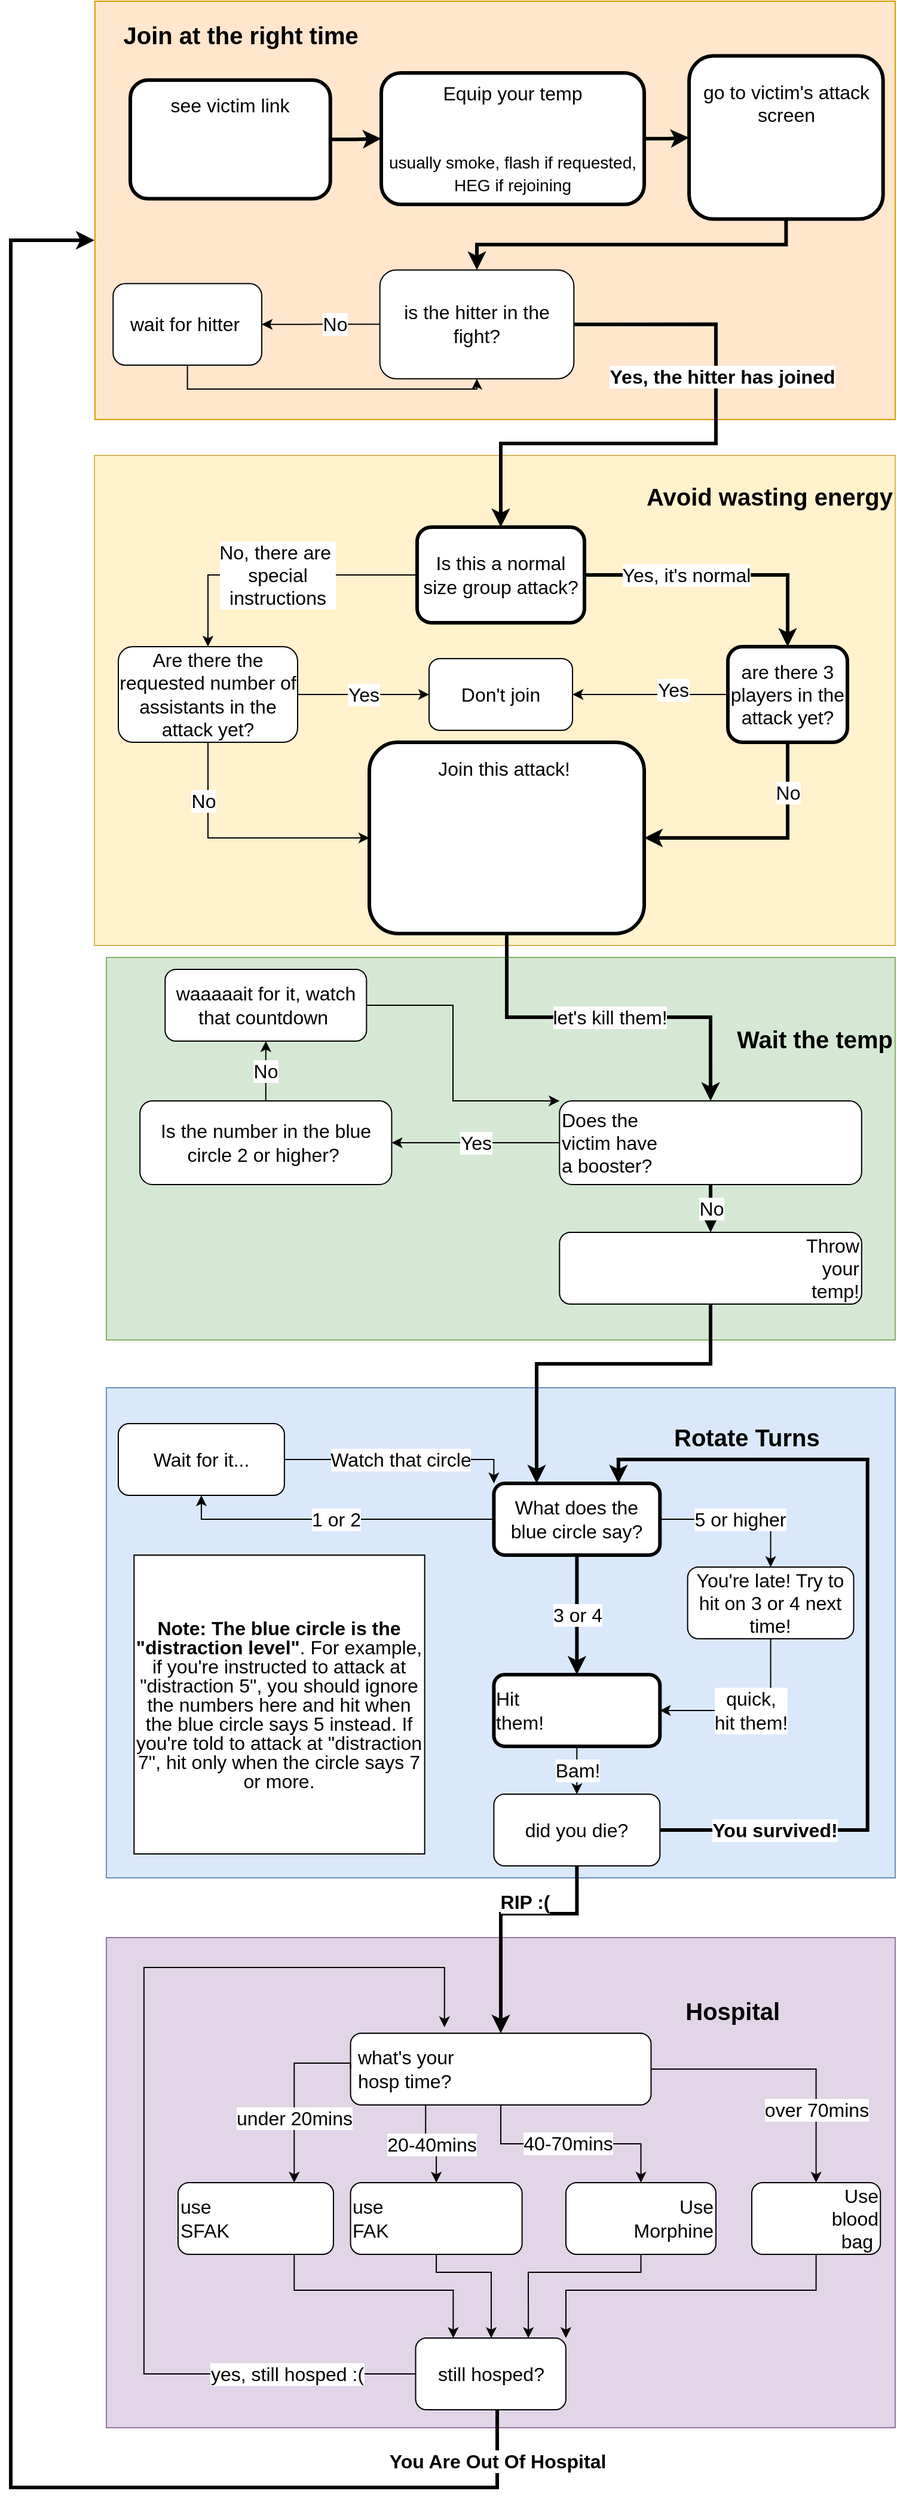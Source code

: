 <mxfile version="15.8.6" type="github">
  <diagram id="C5RBs43oDa-KdzZeNtuy" name="Page-1">
    <mxGraphModel dx="1382" dy="773" grid="1" gridSize="10" guides="1" tooltips="1" connect="1" arrows="1" fold="1" page="1" pageScale="1" pageWidth="827" pageHeight="1169" math="0" shadow="0">
      <root>
        <mxCell id="WIyWlLk6GJQsqaUBKTNV-0" />
        <mxCell id="WIyWlLk6GJQsqaUBKTNV-1" parent="WIyWlLk6GJQsqaUBKTNV-0" />
        <mxCell id="d0LsyiPQaal6j7EJQ6Qx-81" value="" style="group;fontSize=16;labelBackgroundColor=none;strokeColor=none;" parent="WIyWlLk6GJQsqaUBKTNV-1" vertex="1" connectable="0">
          <mxGeometry x="120" y="40" width="700" height="330" as="geometry" />
        </mxCell>
        <mxCell id="d0LsyiPQaal6j7EJQ6Qx-29" value="&lt;div style=&quot;text-align: center&quot;&gt;&lt;b style=&quot;font-size: 20px&quot;&gt;&amp;nbsp; &amp;nbsp; Join at the right time&lt;/b&gt;&lt;/div&gt;&lt;div style=&quot;text-align: center&quot;&gt;&lt;br&gt;&lt;/div&gt;&lt;br&gt;&lt;br&gt;&lt;br&gt;&lt;br&gt;&lt;br&gt;&lt;br&gt;&lt;br&gt;&lt;br&gt;&lt;br&gt;&lt;br&gt;&lt;br&gt;&lt;div style=&quot;text-align: center&quot;&gt;&lt;span style=&quot;font-size: 20px&quot;&gt;&lt;b&gt;&lt;br&gt;&lt;/b&gt;&lt;/span&gt;&lt;/div&gt;&lt;br&gt;&lt;div style=&quot;text-align: center&quot;&gt;&lt;br&gt;&lt;/div&gt;" style="rounded=0;whiteSpace=wrap;html=1;align=left;fontSize=16;labelBackgroundColor=none;labelBorderColor=none;fillColor=#ffe6cc;strokeColor=#d79b00;" parent="d0LsyiPQaal6j7EJQ6Qx-81" vertex="1">
          <mxGeometry x="30.43" y="-20" width="669.57" height="350" as="geometry" />
        </mxCell>
        <mxCell id="d0LsyiPQaal6j7EJQ6Qx-95" style="edgeStyle=orthogonalEdgeStyle;rounded=0;orthogonalLoop=1;jettySize=auto;html=1;labelBackgroundColor=#FFCE9F;fontSize=14;fontColor=default;strokeWidth=3;" parent="d0LsyiPQaal6j7EJQ6Qx-81" source="WIyWlLk6GJQsqaUBKTNV-3" target="d0LsyiPQaal6j7EJQ6Qx-94" edge="1">
          <mxGeometry relative="1" as="geometry" />
        </mxCell>
        <mxCell id="WIyWlLk6GJQsqaUBKTNV-3" value="see victim link&lt;br style=&quot;font-size: 16px&quot;&gt;&lt;br style=&quot;font-size: 16px&quot;&gt;&lt;br style=&quot;font-size: 16px&quot;&gt;&lt;br style=&quot;font-size: 16px&quot;&gt;" style="rounded=1;whiteSpace=wrap;html=1;fontSize=16;glass=0;strokeWidth=3;shadow=0;" parent="d0LsyiPQaal6j7EJQ6Qx-81" vertex="1">
          <mxGeometry x="60" y="46" width="167.39" height="99.31" as="geometry" />
        </mxCell>
        <mxCell id="d0LsyiPQaal6j7EJQ6Qx-0" value="go to victim&#39;s attack screen&lt;br style=&quot;font-size: 16px&quot;&gt;&lt;br style=&quot;font-size: 16px&quot;&gt;&lt;br style=&quot;font-size: 16px&quot;&gt;&lt;br style=&quot;font-size: 16px&quot;&gt;" style="rounded=1;whiteSpace=wrap;html=1;fontSize=16;strokeWidth=3;" parent="d0LsyiPQaal6j7EJQ6Qx-81" vertex="1">
          <mxGeometry x="527.536" y="25.759" width="162.319" height="136.552" as="geometry" />
        </mxCell>
        <mxCell id="d0LsyiPQaal6j7EJQ6Qx-3" value="is the hitter in the fight?" style="rounded=1;whiteSpace=wrap;html=1;fontSize=16;" parent="d0LsyiPQaal6j7EJQ6Qx-81" vertex="1">
          <mxGeometry x="268.841" y="204.828" width="162.319" height="91.034" as="geometry" />
        </mxCell>
        <mxCell id="d0LsyiPQaal6j7EJQ6Qx-5" style="edgeStyle=orthogonalEdgeStyle;rounded=0;orthogonalLoop=1;jettySize=auto;html=1;entryX=0.5;entryY=0;entryDx=0;entryDy=0;exitX=0.5;exitY=1;exitDx=0;exitDy=0;fontSize=16;strokeWidth=3;" parent="d0LsyiPQaal6j7EJQ6Qx-81" source="d0LsyiPQaal6j7EJQ6Qx-0" target="d0LsyiPQaal6j7EJQ6Qx-3" edge="1">
          <mxGeometry relative="1" as="geometry" />
        </mxCell>
        <mxCell id="d0LsyiPQaal6j7EJQ6Qx-8" style="edgeStyle=orthogonalEdgeStyle;rounded=0;orthogonalLoop=1;jettySize=auto;html=1;entryX=0.5;entryY=1;entryDx=0;entryDy=0;exitX=0.5;exitY=1;exitDx=0;exitDy=0;fontSize=16;" parent="d0LsyiPQaal6j7EJQ6Qx-81" source="d0LsyiPQaal6j7EJQ6Qx-6" target="d0LsyiPQaal6j7EJQ6Qx-3" edge="1">
          <mxGeometry relative="1" as="geometry" />
        </mxCell>
        <mxCell id="d0LsyiPQaal6j7EJQ6Qx-6" value="wait for hitter&amp;nbsp;" style="rounded=1;whiteSpace=wrap;html=1;fontSize=16;" parent="d0LsyiPQaal6j7EJQ6Qx-81" vertex="1">
          <mxGeometry x="45.65" y="216.207" width="124.35" height="68.276" as="geometry" />
        </mxCell>
        <object label="No" No="" id="d0LsyiPQaal6j7EJQ6Qx-7">
          <mxCell style="edgeStyle=orthogonalEdgeStyle;rounded=0;orthogonalLoop=1;jettySize=auto;html=1;fontSize=16;" parent="d0LsyiPQaal6j7EJQ6Qx-81" source="d0LsyiPQaal6j7EJQ6Qx-3" target="d0LsyiPQaal6j7EJQ6Qx-6" edge="1">
            <mxGeometry x="-0.234" relative="1" as="geometry">
              <mxPoint as="offset" />
            </mxGeometry>
          </mxCell>
        </object>
        <mxCell id="d0LsyiPQaal6j7EJQ6Qx-96" value="" style="edgeStyle=orthogonalEdgeStyle;rounded=0;orthogonalLoop=1;jettySize=auto;html=1;labelBackgroundColor=#FFCE9F;fontSize=14;fontColor=default;strokeWidth=3;" parent="d0LsyiPQaal6j7EJQ6Qx-81" source="d0LsyiPQaal6j7EJQ6Qx-94" target="d0LsyiPQaal6j7EJQ6Qx-0" edge="1">
          <mxGeometry relative="1" as="geometry" />
        </mxCell>
        <mxCell id="d0LsyiPQaal6j7EJQ6Qx-94" value="Equip your temp&lt;br&gt;&lt;br&gt;&lt;br&gt;&lt;font style=&quot;font-size: 14px&quot;&gt;usually smoke, flash if requested, HEG if rejoining&lt;/font&gt;" style="rounded=1;whiteSpace=wrap;html=1;labelBackgroundColor=none;labelBorderColor=none;fontSize=16;fontColor=default;strokeColor=default;strokeWidth=3;" parent="d0LsyiPQaal6j7EJQ6Qx-81" vertex="1">
          <mxGeometry x="270" y="40" width="220" height="110" as="geometry" />
        </mxCell>
        <mxCell id="d0LsyiPQaal6j7EJQ6Qx-31" value="&lt;b style=&quot;font-size: 20px&quot;&gt;Avoid wasting energy&lt;br&gt;&lt;br&gt;&lt;br&gt;&amp;nbsp; &amp;nbsp; &amp;nbsp;&lt;br&gt;&lt;/b&gt;&lt;br style=&quot;font-size: 16px&quot;&gt;&lt;br style=&quot;font-size: 16px&quot;&gt;&lt;br style=&quot;font-size: 16px&quot;&gt;&lt;br style=&quot;font-size: 16px&quot;&gt;&lt;br style=&quot;font-size: 16px&quot;&gt;&lt;br style=&quot;font-size: 16px&quot;&gt;&lt;br style=&quot;font-size: 16px&quot;&gt;&lt;br style=&quot;font-size: 16px&quot;&gt;&lt;br style=&quot;font-size: 16px&quot;&gt;&lt;br style=&quot;font-size: 16px&quot;&gt;&lt;br style=&quot;font-size: 16px&quot;&gt;&lt;br style=&quot;font-size: 16px&quot;&gt;&lt;br style=&quot;font-size: 16px&quot;&gt;&lt;br style=&quot;font-size: 16px&quot;&gt;" style="rounded=0;whiteSpace=wrap;html=1;align=right;fontSize=16;fillColor=#fff2cc;strokeColor=#d6b656;" parent="WIyWlLk6GJQsqaUBKTNV-1" vertex="1">
          <mxGeometry x="150" y="400" width="670" height="410" as="geometry" />
        </mxCell>
        <mxCell id="d0LsyiPQaal6j7EJQ6Qx-10" value="Is this a normal size group attack?" style="rounded=1;whiteSpace=wrap;html=1;fontSize=16;strokeWidth=3;" parent="WIyWlLk6GJQsqaUBKTNV-1" vertex="1">
          <mxGeometry x="420" y="460" width="140" height="80" as="geometry" />
        </mxCell>
        <mxCell id="d0LsyiPQaal6j7EJQ6Qx-13" value="Are there the requested number of assistants in the attack yet?" style="rounded=1;whiteSpace=wrap;html=1;fontSize=16;" parent="WIyWlLk6GJQsqaUBKTNV-1" vertex="1">
          <mxGeometry x="170" y="560" width="150" height="80" as="geometry" />
        </mxCell>
        <mxCell id="d0LsyiPQaal6j7EJQ6Qx-15" value="No, there are&amp;nbsp;&lt;br&gt;special&lt;br&gt;instructions" style="edgeStyle=orthogonalEdgeStyle;rounded=0;orthogonalLoop=1;jettySize=auto;html=1;entryX=0.5;entryY=0;entryDx=0;entryDy=0;exitX=0;exitY=0.5;exitDx=0;exitDy=0;fontSize=16;" parent="WIyWlLk6GJQsqaUBKTNV-1" source="d0LsyiPQaal6j7EJQ6Qx-10" target="d0LsyiPQaal6j7EJQ6Qx-13" edge="1">
          <mxGeometry relative="1" as="geometry">
            <mxPoint x="330" y="570" as="targetPoint" />
            <mxPoint x="445" y="510" as="sourcePoint" />
            <Array as="points">
              <mxPoint x="245" y="500" />
            </Array>
          </mxGeometry>
        </mxCell>
        <mxCell id="d0LsyiPQaal6j7EJQ6Qx-14" value="are there 3 players in the attack yet?" style="rounded=1;whiteSpace=wrap;html=1;fontSize=16;strokeWidth=3;" parent="WIyWlLk6GJQsqaUBKTNV-1" vertex="1">
          <mxGeometry x="680" y="560" width="100" height="80" as="geometry" />
        </mxCell>
        <mxCell id="d0LsyiPQaal6j7EJQ6Qx-16" style="edgeStyle=orthogonalEdgeStyle;rounded=0;orthogonalLoop=1;jettySize=auto;html=1;exitX=1;exitY=0.5;exitDx=0;exitDy=0;fontSize=16;strokeWidth=3;" parent="WIyWlLk6GJQsqaUBKTNV-1" source="d0LsyiPQaal6j7EJQ6Qx-10" target="d0LsyiPQaal6j7EJQ6Qx-14" edge="1">
          <mxGeometry relative="1" as="geometry" />
        </mxCell>
        <mxCell id="d0LsyiPQaal6j7EJQ6Qx-18" value="Yes, it&#39;s normal" style="edgeLabel;html=1;align=center;verticalAlign=middle;resizable=0;points=[];fontSize=16;" parent="d0LsyiPQaal6j7EJQ6Qx-16" vertex="1" connectable="0">
          <mxGeometry x="-0.267" relative="1" as="geometry">
            <mxPoint as="offset" />
          </mxGeometry>
        </mxCell>
        <mxCell id="d0LsyiPQaal6j7EJQ6Qx-20" value="Don&#39;t join" style="rounded=1;whiteSpace=wrap;html=1;fontSize=16;" parent="WIyWlLk6GJQsqaUBKTNV-1" vertex="1">
          <mxGeometry x="430" y="570" width="120" height="60" as="geometry" />
        </mxCell>
        <mxCell id="d0LsyiPQaal6j7EJQ6Qx-22" value="Yes" style="edgeStyle=orthogonalEdgeStyle;rounded=0;orthogonalLoop=1;jettySize=auto;html=1;entryX=0;entryY=0.5;entryDx=0;entryDy=0;fontSize=16;" parent="WIyWlLk6GJQsqaUBKTNV-1" source="d0LsyiPQaal6j7EJQ6Qx-13" target="d0LsyiPQaal6j7EJQ6Qx-20" edge="1">
          <mxGeometry relative="1" as="geometry" />
        </mxCell>
        <mxCell id="d0LsyiPQaal6j7EJQ6Qx-23" style="edgeStyle=orthogonalEdgeStyle;rounded=0;orthogonalLoop=1;jettySize=auto;html=1;entryX=1;entryY=0.5;entryDx=0;entryDy=0;fontSize=16;" parent="WIyWlLk6GJQsqaUBKTNV-1" source="d0LsyiPQaal6j7EJQ6Qx-14" target="d0LsyiPQaal6j7EJQ6Qx-20" edge="1">
          <mxGeometry relative="1" as="geometry" />
        </mxCell>
        <mxCell id="d0LsyiPQaal6j7EJQ6Qx-24" value="Yes" style="edgeLabel;html=1;align=center;verticalAlign=middle;resizable=0;points=[];fontSize=16;" parent="d0LsyiPQaal6j7EJQ6Qx-23" vertex="1" connectable="0">
          <mxGeometry x="-0.292" y="-4" relative="1" as="geometry">
            <mxPoint as="offset" />
          </mxGeometry>
        </mxCell>
        <mxCell id="d0LsyiPQaal6j7EJQ6Qx-25" value="Join this attack!&amp;nbsp;&lt;br style=&quot;font-size: 16px&quot;&gt;&lt;br style=&quot;font-size: 16px&quot;&gt;&lt;br style=&quot;font-size: 16px&quot;&gt;&lt;br style=&quot;font-size: 16px&quot;&gt;&lt;br style=&quot;font-size: 16px&quot;&gt;&lt;br style=&quot;font-size: 16px&quot;&gt;&lt;br style=&quot;font-size: 16px&quot;&gt;" style="rounded=1;whiteSpace=wrap;html=1;fontSize=16;strokeWidth=3;" parent="WIyWlLk6GJQsqaUBKTNV-1" vertex="1">
          <mxGeometry x="380" y="640" width="230" height="160" as="geometry" />
        </mxCell>
        <mxCell id="d0LsyiPQaal6j7EJQ6Qx-26" style="edgeStyle=orthogonalEdgeStyle;rounded=0;orthogonalLoop=1;jettySize=auto;html=1;entryX=0;entryY=0.5;entryDx=0;entryDy=0;fontSize=16;" parent="WIyWlLk6GJQsqaUBKTNV-1" source="d0LsyiPQaal6j7EJQ6Qx-13" target="d0LsyiPQaal6j7EJQ6Qx-25" edge="1">
          <mxGeometry relative="1" as="geometry">
            <Array as="points">
              <mxPoint x="245" y="720" />
            </Array>
          </mxGeometry>
        </mxCell>
        <mxCell id="d0LsyiPQaal6j7EJQ6Qx-28" value="No" style="edgeLabel;html=1;align=center;verticalAlign=middle;resizable=0;points=[];fontSize=16;" parent="d0LsyiPQaal6j7EJQ6Qx-26" vertex="1" connectable="0">
          <mxGeometry x="-0.543" y="-4" relative="1" as="geometry">
            <mxPoint as="offset" />
          </mxGeometry>
        </mxCell>
        <mxCell id="d0LsyiPQaal6j7EJQ6Qx-27" value="No" style="edgeStyle=orthogonalEdgeStyle;rounded=0;orthogonalLoop=1;jettySize=auto;html=1;fontSize=16;exitX=0.5;exitY=1;exitDx=0;exitDy=0;strokeWidth=3;" parent="WIyWlLk6GJQsqaUBKTNV-1" source="d0LsyiPQaal6j7EJQ6Qx-14" target="d0LsyiPQaal6j7EJQ6Qx-25" edge="1">
          <mxGeometry x="-0.579" relative="1" as="geometry">
            <Array as="points">
              <mxPoint x="730" y="720" />
            </Array>
            <mxPoint as="offset" />
          </mxGeometry>
        </mxCell>
        <mxCell id="d0LsyiPQaal6j7EJQ6Qx-42" value="&lt;b style=&quot;font-size: 20px&quot;&gt;Wait the temp&lt;br&gt;&lt;br&gt;&lt;br&gt;&lt;/b&gt;&lt;br style=&quot;font-size: 16px&quot;&gt;&lt;br style=&quot;font-size: 16px&quot;&gt;&lt;br style=&quot;font-size: 16px&quot;&gt;&lt;br style=&quot;font-size: 16px&quot;&gt;&lt;br style=&quot;font-size: 16px&quot;&gt;&lt;br style=&quot;font-size: 16px&quot;&gt;&lt;br style=&quot;font-size: 16px&quot;&gt;" style="rounded=0;whiteSpace=wrap;html=1;align=right;fontSize=16;fillColor=#d5e8d4;strokeColor=#82b366;" parent="WIyWlLk6GJQsqaUBKTNV-1" vertex="1">
          <mxGeometry x="160" y="820" width="660" height="320" as="geometry" />
        </mxCell>
        <mxCell id="d0LsyiPQaal6j7EJQ6Qx-33" value="Does the &lt;br&gt;victim have &lt;br&gt;a booster?&amp;nbsp;" style="rounded=1;whiteSpace=wrap;html=1;fontSize=16;align=left;" parent="WIyWlLk6GJQsqaUBKTNV-1" vertex="1">
          <mxGeometry x="539.149" y="940" width="252.766" height="70" as="geometry" />
        </mxCell>
        <mxCell id="d0LsyiPQaal6j7EJQ6Qx-34" value="Is the number in the blue circle 2 or higher?&amp;nbsp;" style="rounded=1;whiteSpace=wrap;html=1;fontSize=16;" parent="WIyWlLk6GJQsqaUBKTNV-1" vertex="1">
          <mxGeometry x="188.085" y="940" width="210.638" height="70" as="geometry" />
        </mxCell>
        <mxCell id="d0LsyiPQaal6j7EJQ6Qx-36" value="Yes" style="edgeStyle=orthogonalEdgeStyle;rounded=0;orthogonalLoop=1;jettySize=auto;html=1;entryX=1;entryY=0.5;entryDx=0;entryDy=0;fontSize=16;" parent="WIyWlLk6GJQsqaUBKTNV-1" source="d0LsyiPQaal6j7EJQ6Qx-33" target="d0LsyiPQaal6j7EJQ6Qx-34" edge="1">
          <mxGeometry relative="1" as="geometry" />
        </mxCell>
        <mxCell id="d0LsyiPQaal6j7EJQ6Qx-38" style="edgeStyle=orthogonalEdgeStyle;rounded=0;orthogonalLoop=1;jettySize=auto;html=1;entryX=0;entryY=0;entryDx=0;entryDy=0;fontSize=16;" parent="WIyWlLk6GJQsqaUBKTNV-1" source="d0LsyiPQaal6j7EJQ6Qx-35" target="d0LsyiPQaal6j7EJQ6Qx-33" edge="1">
          <mxGeometry relative="1" as="geometry">
            <Array as="points">
              <mxPoint x="450" y="860" />
              <mxPoint x="450" y="940" />
            </Array>
          </mxGeometry>
        </mxCell>
        <mxCell id="d0LsyiPQaal6j7EJQ6Qx-35" value="waaaaait for it, watch that countdown&amp;nbsp;" style="rounded=1;whiteSpace=wrap;html=1;fontSize=16;" parent="WIyWlLk6GJQsqaUBKTNV-1" vertex="1">
          <mxGeometry x="209.145" y="830" width="168.511" height="60" as="geometry" />
        </mxCell>
        <mxCell id="d0LsyiPQaal6j7EJQ6Qx-37" value="No" style="edgeStyle=orthogonalEdgeStyle;rounded=0;orthogonalLoop=1;jettySize=auto;html=1;entryX=0.5;entryY=1;entryDx=0;entryDy=0;fontSize=16;" parent="WIyWlLk6GJQsqaUBKTNV-1" source="d0LsyiPQaal6j7EJQ6Qx-34" target="d0LsyiPQaal6j7EJQ6Qx-35" edge="1">
          <mxGeometry relative="1" as="geometry" />
        </mxCell>
        <mxCell id="d0LsyiPQaal6j7EJQ6Qx-40" value="Throw &lt;br&gt;your &lt;br&gt;temp!" style="rounded=1;whiteSpace=wrap;html=1;fontSize=16;align=right;" parent="WIyWlLk6GJQsqaUBKTNV-1" vertex="1">
          <mxGeometry x="539.149" y="1050" width="252.766" height="60" as="geometry" />
        </mxCell>
        <mxCell id="d0LsyiPQaal6j7EJQ6Qx-41" value="No" style="edgeStyle=orthogonalEdgeStyle;rounded=0;orthogonalLoop=1;jettySize=auto;html=1;fontSize=16;strokeWidth=3;" parent="WIyWlLk6GJQsqaUBKTNV-1" source="d0LsyiPQaal6j7EJQ6Qx-33" target="d0LsyiPQaal6j7EJQ6Qx-40" edge="1">
          <mxGeometry relative="1" as="geometry" />
        </mxCell>
        <mxCell id="d0LsyiPQaal6j7EJQ6Qx-54" value="&lt;span style=&quot;font-size: 20px&quot;&gt;&lt;b&gt;Rotate Turns&amp;nbsp; &amp;nbsp; &amp;nbsp; &amp;nbsp; &amp;nbsp; &amp;nbsp;&lt;br&gt;&lt;/b&gt;&lt;/span&gt;&lt;br style=&quot;font-size: 16px&quot;&gt;&lt;br style=&quot;font-size: 16px&quot;&gt;&lt;br style=&quot;font-size: 16px&quot;&gt;&lt;br style=&quot;font-size: 16px&quot;&gt;&lt;br style=&quot;font-size: 16px&quot;&gt;&lt;br style=&quot;font-size: 16px&quot;&gt;&lt;br style=&quot;font-size: 16px&quot;&gt;&lt;br style=&quot;font-size: 16px&quot;&gt;&lt;br style=&quot;font-size: 16px&quot;&gt;&lt;br style=&quot;font-size: 16px&quot;&gt;&lt;br style=&quot;font-size: 16px&quot;&gt;&lt;br style=&quot;font-size: 16px&quot;&gt;&lt;br style=&quot;font-size: 16px&quot;&gt;&lt;br style=&quot;font-size: 16px&quot;&gt;&lt;br style=&quot;font-size: 16px&quot;&gt;&lt;br style=&quot;font-size: 16px&quot;&gt;&amp;nbsp; &amp;nbsp; &amp;nbsp; &amp;nbsp; &amp;nbsp; &amp;nbsp; &amp;nbsp;&amp;nbsp;&lt;br style=&quot;font-size: 16px&quot;&gt;" style="rounded=0;whiteSpace=wrap;html=1;align=right;fontSize=16;fillColor=#dae8fc;strokeColor=#6c8ebf;" parent="WIyWlLk6GJQsqaUBKTNV-1" vertex="1">
          <mxGeometry x="160" y="1180" width="660" height="410" as="geometry" />
        </mxCell>
        <mxCell id="d0LsyiPQaal6j7EJQ6Qx-44" value="What does the blue circle say?" style="rounded=1;whiteSpace=wrap;html=1;fontSize=16;strokeWidth=3;" parent="WIyWlLk6GJQsqaUBKTNV-1" vertex="1">
          <mxGeometry x="484.211" y="1260" width="138.947" height="60" as="geometry" />
        </mxCell>
        <mxCell id="d0LsyiPQaal6j7EJQ6Qx-52" value="Watch that circle" style="edgeStyle=orthogonalEdgeStyle;rounded=0;orthogonalLoop=1;jettySize=auto;html=1;entryX=0;entryY=0;entryDx=0;entryDy=0;fontSize=16;" parent="WIyWlLk6GJQsqaUBKTNV-1" source="d0LsyiPQaal6j7EJQ6Qx-46" target="d0LsyiPQaal6j7EJQ6Qx-44" edge="1">
          <mxGeometry relative="1" as="geometry" />
        </mxCell>
        <mxCell id="d0LsyiPQaal6j7EJQ6Qx-46" value="Wait for it..." style="rounded=1;whiteSpace=wrap;html=1;fontSize=16;" parent="WIyWlLk6GJQsqaUBKTNV-1" vertex="1">
          <mxGeometry x="170" y="1210" width="138.947" height="60" as="geometry" />
        </mxCell>
        <mxCell id="d0LsyiPQaal6j7EJQ6Qx-49" value="1 or 2" style="edgeStyle=orthogonalEdgeStyle;rounded=0;orthogonalLoop=1;jettySize=auto;html=1;entryX=0.5;entryY=1;entryDx=0;entryDy=0;fontSize=16;" parent="WIyWlLk6GJQsqaUBKTNV-1" source="d0LsyiPQaal6j7EJQ6Qx-44" target="d0LsyiPQaal6j7EJQ6Qx-46" edge="1">
          <mxGeometry relative="1" as="geometry" />
        </mxCell>
        <mxCell id="d0LsyiPQaal6j7EJQ6Qx-47" value="You&#39;re late! Try to hit on 3 or 4 next time!" style="rounded=1;whiteSpace=wrap;html=1;fontSize=16;" parent="WIyWlLk6GJQsqaUBKTNV-1" vertex="1">
          <mxGeometry x="646.316" y="1330" width="138.947" height="60" as="geometry" />
        </mxCell>
        <mxCell id="d0LsyiPQaal6j7EJQ6Qx-48" value="5 or higher" style="edgeStyle=orthogonalEdgeStyle;rounded=0;orthogonalLoop=1;jettySize=auto;html=1;entryX=0.5;entryY=0;entryDx=0;entryDy=0;exitX=1;exitY=0.5;exitDx=0;exitDy=0;fontSize=16;" parent="WIyWlLk6GJQsqaUBKTNV-1" source="d0LsyiPQaal6j7EJQ6Qx-44" target="d0LsyiPQaal6j7EJQ6Qx-47" edge="1">
          <mxGeometry relative="1" as="geometry" />
        </mxCell>
        <mxCell id="d0LsyiPQaal6j7EJQ6Qx-50" value="Hit &lt;br&gt;them!" style="rounded=1;whiteSpace=wrap;html=1;fontSize=16;align=left;strokeWidth=3;" parent="WIyWlLk6GJQsqaUBKTNV-1" vertex="1">
          <mxGeometry x="484.211" y="1420" width="138.947" height="60" as="geometry" />
        </mxCell>
        <mxCell id="d0LsyiPQaal6j7EJQ6Qx-51" value="3 or 4" style="edgeStyle=orthogonalEdgeStyle;rounded=0;orthogonalLoop=1;jettySize=auto;html=1;fontSize=16;strokeWidth=3;" parent="WIyWlLk6GJQsqaUBKTNV-1" source="d0LsyiPQaal6j7EJQ6Qx-44" target="d0LsyiPQaal6j7EJQ6Qx-50" edge="1">
          <mxGeometry relative="1" as="geometry" />
        </mxCell>
        <mxCell id="d0LsyiPQaal6j7EJQ6Qx-53" value="quick, &lt;br&gt;hit them!" style="edgeStyle=orthogonalEdgeStyle;rounded=0;orthogonalLoop=1;jettySize=auto;html=1;entryX=1;entryY=0.5;entryDx=0;entryDy=0;exitX=0.5;exitY=1;exitDx=0;exitDy=0;fontSize=16;" parent="WIyWlLk6GJQsqaUBKTNV-1" source="d0LsyiPQaal6j7EJQ6Qx-47" target="d0LsyiPQaal6j7EJQ6Qx-50" edge="1">
          <mxGeometry relative="1" as="geometry" />
        </mxCell>
        <mxCell id="d0LsyiPQaal6j7EJQ6Qx-59" value="&lt;b&gt;You survived!&lt;/b&gt;" style="edgeStyle=orthogonalEdgeStyle;rounded=0;orthogonalLoop=1;jettySize=auto;html=1;entryX=0.75;entryY=0;entryDx=0;entryDy=0;fontSize=16;strokeWidth=3;" parent="WIyWlLk6GJQsqaUBKTNV-1" source="d0LsyiPQaal6j7EJQ6Qx-57" target="d0LsyiPQaal6j7EJQ6Qx-44" edge="1">
          <mxGeometry x="-0.73" relative="1" as="geometry">
            <Array as="points">
              <mxPoint x="796.842" y="1550" />
              <mxPoint x="796.842" y="1240" />
              <mxPoint x="588.421" y="1240" />
            </Array>
            <mxPoint as="offset" />
          </mxGeometry>
        </mxCell>
        <mxCell id="d0LsyiPQaal6j7EJQ6Qx-57" value="did you die?" style="rounded=1;whiteSpace=wrap;html=1;fontSize=16;" parent="WIyWlLk6GJQsqaUBKTNV-1" vertex="1">
          <mxGeometry x="484.211" y="1520" width="138.947" height="60" as="geometry" />
        </mxCell>
        <mxCell id="d0LsyiPQaal6j7EJQ6Qx-58" value="Bam!" style="edgeStyle=orthogonalEdgeStyle;rounded=0;orthogonalLoop=1;jettySize=auto;html=1;entryX=0.5;entryY=0;entryDx=0;entryDy=0;fontSize=16;" parent="WIyWlLk6GJQsqaUBKTNV-1" source="d0LsyiPQaal6j7EJQ6Qx-50" target="d0LsyiPQaal6j7EJQ6Qx-57" edge="1">
          <mxGeometry relative="1" as="geometry" />
        </mxCell>
        <mxCell id="d0LsyiPQaal6j7EJQ6Qx-87" value="&lt;p style=&quot;line-height: 1&quot;&gt;&lt;b&gt;Note: The blue circle is the &quot;distraction level&quot;&lt;/b&gt;. For example, if you&#39;re instructed to attack at &quot;distraction 5&quot;, you should ignore the numbers here and hit when the blue circle says 5 instead. If you&#39;re told to attack at &quot;distraction 7&quot;, hit only when the circle says 7 or more.&lt;/p&gt;" style="rounded=0;whiteSpace=wrap;html=1;fontSize=16;" parent="WIyWlLk6GJQsqaUBKTNV-1" vertex="1">
          <mxGeometry x="183.158" y="1320" width="243.158" height="250" as="geometry" />
        </mxCell>
        <mxCell id="d0LsyiPQaal6j7EJQ6Qx-75" value="&lt;b style=&quot;font-size: 20px&quot;&gt;Hospital&amp;nbsp; &amp;nbsp; &amp;nbsp; &amp;nbsp; &amp;nbsp; &amp;nbsp; &amp;nbsp; &amp;nbsp; &amp;nbsp;&lt;br&gt;&lt;/b&gt;&lt;br style=&quot;font-size: 16px&quot;&gt;&lt;br style=&quot;font-size: 16px&quot;&gt;&lt;br style=&quot;font-size: 16px&quot;&gt;&lt;br style=&quot;font-size: 16px&quot;&gt;&lt;br style=&quot;font-size: 16px&quot;&gt;&lt;br style=&quot;font-size: 16px&quot;&gt;&lt;br style=&quot;font-size: 16px&quot;&gt;&lt;br style=&quot;font-size: 16px&quot;&gt;&lt;br style=&quot;font-size: 16px&quot;&gt;&lt;br style=&quot;font-size: 16px&quot;&gt;&lt;br style=&quot;font-size: 16px&quot;&gt;&lt;br style=&quot;font-size: 16px&quot;&gt;&lt;br style=&quot;font-size: 16px&quot;&gt;&lt;br style=&quot;font-size: 16px&quot;&gt;&lt;br style=&quot;font-size: 16px&quot;&gt;" style="rounded=0;whiteSpace=wrap;html=1;align=right;fontSize=16;fillColor=#e1d5e7;strokeColor=#9673a6;" parent="WIyWlLk6GJQsqaUBKTNV-1" vertex="1">
          <mxGeometry x="160" y="1640" width="660.0" height="410" as="geometry" />
        </mxCell>
        <mxCell id="kzx7tHw57YxDLuQv0XIM-3" style="edgeStyle=orthogonalEdgeStyle;rounded=0;orthogonalLoop=1;jettySize=auto;html=1;fontSize=16;" edge="1" parent="WIyWlLk6GJQsqaUBKTNV-1" source="d0LsyiPQaal6j7EJQ6Qx-60" target="kzx7tHw57YxDLuQv0XIM-1">
          <mxGeometry relative="1" as="geometry" />
        </mxCell>
        <mxCell id="kzx7tHw57YxDLuQv0XIM-4" value="40-70mins" style="edgeLabel;html=1;align=center;verticalAlign=middle;resizable=0;points=[];fontSize=16;" vertex="1" connectable="0" parent="kzx7tHw57YxDLuQv0XIM-3">
          <mxGeometry x="-0.181" y="2" relative="1" as="geometry">
            <mxPoint x="14" y="1" as="offset" />
          </mxGeometry>
        </mxCell>
        <mxCell id="d0LsyiPQaal6j7EJQ6Qx-60" value="&amp;nbsp;what&#39;s your &lt;br&gt;&lt;div&gt;&lt;span&gt;&amp;nbsp;hosp time?&amp;nbsp;&lt;/span&gt;&lt;/div&gt;" style="rounded=1;whiteSpace=wrap;html=1;fontSize=16;align=left;" parent="WIyWlLk6GJQsqaUBKTNV-1" vertex="1">
          <mxGeometry x="364.286" y="1720" width="251.429" height="60" as="geometry" />
        </mxCell>
        <mxCell id="d0LsyiPQaal6j7EJQ6Qx-61" value="use &lt;br&gt;SFAK&amp;nbsp; &amp;nbsp; &amp;nbsp; &amp;nbsp; &amp;nbsp; &amp;nbsp; &amp;nbsp;" style="rounded=1;whiteSpace=wrap;html=1;fontSize=16;align=left;" parent="WIyWlLk6GJQsqaUBKTNV-1" vertex="1">
          <mxGeometry x="220" y="1845" width="130" height="60" as="geometry" />
        </mxCell>
        <mxCell id="d0LsyiPQaal6j7EJQ6Qx-64" value="under 20mins" style="edgeStyle=orthogonalEdgeStyle;rounded=0;orthogonalLoop=1;jettySize=auto;html=1;exitX=0;exitY=0.5;exitDx=0;exitDy=0;fontSize=16;" parent="WIyWlLk6GJQsqaUBKTNV-1" source="d0LsyiPQaal6j7EJQ6Qx-60" target="d0LsyiPQaal6j7EJQ6Qx-61" edge="1">
          <mxGeometry x="0.289" relative="1" as="geometry">
            <Array as="points">
              <mxPoint x="317.143" y="1745" />
            </Array>
            <mxPoint as="offset" />
          </mxGeometry>
        </mxCell>
        <mxCell id="d0LsyiPQaal6j7EJQ6Qx-62" value="use &lt;br&gt;FAK&amp;nbsp; &amp;nbsp; &amp;nbsp; &amp;nbsp; &amp;nbsp; &amp;nbsp; &amp;nbsp;&amp;nbsp;" style="rounded=1;whiteSpace=wrap;html=1;fontSize=16;align=left;" parent="WIyWlLk6GJQsqaUBKTNV-1" vertex="1">
          <mxGeometry x="364.287" y="1845" width="143.524" height="60" as="geometry" />
        </mxCell>
        <mxCell id="d0LsyiPQaal6j7EJQ6Qx-67" value="20-40mins" style="edgeStyle=orthogonalEdgeStyle;rounded=0;orthogonalLoop=1;jettySize=auto;html=1;fontSize=16;exitX=0.25;exitY=1;exitDx=0;exitDy=0;" parent="WIyWlLk6GJQsqaUBKTNV-1" source="d0LsyiPQaal6j7EJQ6Qx-60" target="d0LsyiPQaal6j7EJQ6Qx-62" edge="1">
          <mxGeometry relative="1" as="geometry" />
        </mxCell>
        <mxCell id="d0LsyiPQaal6j7EJQ6Qx-63" value="Use &lt;br&gt;blood &lt;br&gt;bag&amp;nbsp;" style="rounded=1;whiteSpace=wrap;html=1;fontSize=16;align=right;" parent="WIyWlLk6GJQsqaUBKTNV-1" vertex="1">
          <mxGeometry x="700" y="1845" width="107.62" height="60" as="geometry" />
        </mxCell>
        <mxCell id="d0LsyiPQaal6j7EJQ6Qx-69" value="over 70mins" style="edgeStyle=orthogonalEdgeStyle;rounded=0;orthogonalLoop=1;jettySize=auto;html=1;fontSize=16;exitX=1;exitY=0.5;exitDx=0;exitDy=0;" parent="WIyWlLk6GJQsqaUBKTNV-1" source="d0LsyiPQaal6j7EJQ6Qx-60" target="d0LsyiPQaal6j7EJQ6Qx-63" edge="1">
          <mxGeometry x="0.474" relative="1" as="geometry">
            <mxPoint as="offset" />
          </mxGeometry>
        </mxCell>
        <mxCell id="d0LsyiPQaal6j7EJQ6Qx-74" value="yes, still hosped :(" style="edgeStyle=orthogonalEdgeStyle;rounded=0;orthogonalLoop=1;jettySize=auto;html=1;startArrow=none;exitX=0;exitY=0.5;exitDx=0;exitDy=0;fontSize=16;" parent="WIyWlLk6GJQsqaUBKTNV-1" source="d0LsyiPQaal6j7EJQ6Qx-70" edge="1">
          <mxGeometry x="-0.753" relative="1" as="geometry">
            <mxPoint x="442.857" y="1715" as="targetPoint" />
            <Array as="points">
              <mxPoint x="191.429" y="2005" />
              <mxPoint x="191.429" y="1665" />
              <mxPoint x="442.857" y="1665" />
            </Array>
            <mxPoint as="offset" />
          </mxGeometry>
        </mxCell>
        <mxCell id="d0LsyiPQaal6j7EJQ6Qx-70" value="still hosped?" style="rounded=1;whiteSpace=wrap;html=1;fontSize=16;" parent="WIyWlLk6GJQsqaUBKTNV-1" vertex="1">
          <mxGeometry x="418.762" y="1975" width="125.714" height="60" as="geometry" />
        </mxCell>
        <mxCell id="d0LsyiPQaal6j7EJQ6Qx-72" style="edgeStyle=orthogonalEdgeStyle;rounded=0;orthogonalLoop=1;jettySize=auto;html=1;entryX=0.25;entryY=0;entryDx=0;entryDy=0;fontSize=16;" parent="WIyWlLk6GJQsqaUBKTNV-1" source="d0LsyiPQaal6j7EJQ6Qx-61" target="d0LsyiPQaal6j7EJQ6Qx-70" edge="1">
          <mxGeometry relative="1" as="geometry">
            <Array as="points">
              <mxPoint x="317.143" y="1935" />
              <mxPoint x="450.19" y="1935" />
            </Array>
          </mxGeometry>
        </mxCell>
        <mxCell id="d0LsyiPQaal6j7EJQ6Qx-71" style="edgeStyle=orthogonalEdgeStyle;rounded=0;orthogonalLoop=1;jettySize=auto;html=1;fontSize=16;" parent="WIyWlLk6GJQsqaUBKTNV-1" source="d0LsyiPQaal6j7EJQ6Qx-62" target="d0LsyiPQaal6j7EJQ6Qx-70" edge="1">
          <mxGeometry relative="1" as="geometry">
            <Array as="points">
              <mxPoint x="436" y="1920" />
              <mxPoint x="482" y="1920" />
            </Array>
          </mxGeometry>
        </mxCell>
        <mxCell id="d0LsyiPQaal6j7EJQ6Qx-73" style="edgeStyle=orthogonalEdgeStyle;rounded=0;orthogonalLoop=1;jettySize=auto;html=1;entryX=1;entryY=0;entryDx=0;entryDy=0;fontSize=16;exitX=0.5;exitY=1;exitDx=0;exitDy=0;" parent="WIyWlLk6GJQsqaUBKTNV-1" source="d0LsyiPQaal6j7EJQ6Qx-63" target="d0LsyiPQaal6j7EJQ6Qx-70" edge="1">
          <mxGeometry relative="1" as="geometry">
            <Array as="points">
              <mxPoint x="754" y="1935" />
              <mxPoint x="545" y="1935" />
            </Array>
          </mxGeometry>
        </mxCell>
        <mxCell id="d0LsyiPQaal6j7EJQ6Qx-11" style="edgeStyle=orthogonalEdgeStyle;rounded=0;orthogonalLoop=1;jettySize=auto;html=1;entryX=0.5;entryY=0;entryDx=0;entryDy=0;exitX=1;exitY=0.5;exitDx=0;exitDy=0;fontSize=16;strokeWidth=3;" parent="WIyWlLk6GJQsqaUBKTNV-1" source="d0LsyiPQaal6j7EJQ6Qx-3" target="d0LsyiPQaal6j7EJQ6Qx-10" edge="1">
          <mxGeometry relative="1" as="geometry">
            <Array as="points">
              <mxPoint x="670" y="290" />
              <mxPoint x="670" y="390" />
              <mxPoint x="490" y="390" />
            </Array>
          </mxGeometry>
        </mxCell>
        <mxCell id="d0LsyiPQaal6j7EJQ6Qx-19" value="&lt;b&gt;Yes, the hitter has joined&lt;/b&gt;" style="edgeLabel;html=1;align=center;verticalAlign=middle;resizable=0;points=[];fontSize=16;" parent="d0LsyiPQaal6j7EJQ6Qx-11" vertex="1" connectable="0">
          <mxGeometry x="-0.38" relative="1" as="geometry">
            <mxPoint x="5" y="17" as="offset" />
          </mxGeometry>
        </mxCell>
        <mxCell id="d0LsyiPQaal6j7EJQ6Qx-39" value="let&#39;s kill them!" style="edgeStyle=orthogonalEdgeStyle;rounded=0;orthogonalLoop=1;jettySize=auto;html=1;entryX=0.5;entryY=0;entryDx=0;entryDy=0;exitX=0.5;exitY=1;exitDx=0;exitDy=0;fontSize=16;strokeWidth=3;" parent="WIyWlLk6GJQsqaUBKTNV-1" source="d0LsyiPQaal6j7EJQ6Qx-25" target="d0LsyiPQaal6j7EJQ6Qx-33" edge="1">
          <mxGeometry relative="1" as="geometry" />
        </mxCell>
        <mxCell id="d0LsyiPQaal6j7EJQ6Qx-45" style="edgeStyle=orthogonalEdgeStyle;rounded=0;orthogonalLoop=1;jettySize=auto;html=1;fontSize=16;strokeWidth=3;" parent="WIyWlLk6GJQsqaUBKTNV-1" source="d0LsyiPQaal6j7EJQ6Qx-40" target="d0LsyiPQaal6j7EJQ6Qx-44" edge="1">
          <mxGeometry relative="1" as="geometry">
            <Array as="points">
              <mxPoint x="666" y="1160" />
              <mxPoint x="520" y="1160" />
            </Array>
          </mxGeometry>
        </mxCell>
        <mxCell id="d0LsyiPQaal6j7EJQ6Qx-82" value="&lt;b&gt;RIP :(&lt;/b&gt;" style="edgeStyle=orthogonalEdgeStyle;rounded=0;orthogonalLoop=1;jettySize=auto;html=1;entryX=0.5;entryY=0;entryDx=0;entryDy=0;fontSize=16;exitX=0.5;exitY=1;exitDx=0;exitDy=0;strokeWidth=3;" parent="WIyWlLk6GJQsqaUBKTNV-1" source="d0LsyiPQaal6j7EJQ6Qx-57" target="d0LsyiPQaal6j7EJQ6Qx-60" edge="1">
          <mxGeometry x="-0.178" y="-10" relative="1" as="geometry">
            <Array as="points">
              <mxPoint x="554" y="1620" />
              <mxPoint x="490" y="1620" />
            </Array>
            <mxPoint as="offset" />
          </mxGeometry>
        </mxCell>
        <mxCell id="d0LsyiPQaal6j7EJQ6Qx-84" value="&lt;b&gt;You Are Out Of Hospital&lt;/b&gt;" style="edgeStyle=orthogonalEdgeStyle;rounded=0;orthogonalLoop=1;jettySize=auto;html=1;fontSize=16;strokeWidth=3;" parent="WIyWlLk6GJQsqaUBKTNV-1" source="d0LsyiPQaal6j7EJQ6Qx-70" edge="1">
          <mxGeometry x="-0.965" relative="1" as="geometry">
            <mxPoint x="150" y="220" as="targetPoint" />
            <Array as="points">
              <mxPoint x="487" y="2100" />
              <mxPoint x="80" y="2100" />
              <mxPoint x="80" y="220" />
            </Array>
            <mxPoint as="offset" />
          </mxGeometry>
        </mxCell>
        <mxCell id="kzx7tHw57YxDLuQv0XIM-6" style="edgeStyle=orthogonalEdgeStyle;rounded=0;orthogonalLoop=1;jettySize=auto;html=1;entryX=0.75;entryY=0;entryDx=0;entryDy=0;fontSize=16;" edge="1" parent="WIyWlLk6GJQsqaUBKTNV-1" source="kzx7tHw57YxDLuQv0XIM-1" target="d0LsyiPQaal6j7EJQ6Qx-70">
          <mxGeometry relative="1" as="geometry">
            <Array as="points">
              <mxPoint x="607" y="1920" />
              <mxPoint x="513" y="1920" />
            </Array>
          </mxGeometry>
        </mxCell>
        <mxCell id="kzx7tHw57YxDLuQv0XIM-1" value="&lt;font style=&quot;font-size: 16px&quot;&gt;&amp;nbsp;&lt;br&gt;&amp;nbsp;Use &lt;br&gt;&lt;div&gt;&lt;span&gt;&amp;nbsp;Morphine&lt;/span&gt;&lt;/div&gt;&lt;br&gt;&lt;/font&gt;" style="rounded=1;whiteSpace=wrap;html=1;align=right;" vertex="1" parent="WIyWlLk6GJQsqaUBKTNV-1">
          <mxGeometry x="544.48" y="1845" width="125.52" height="60" as="geometry" />
        </mxCell>
      </root>
    </mxGraphModel>
  </diagram>
</mxfile>
